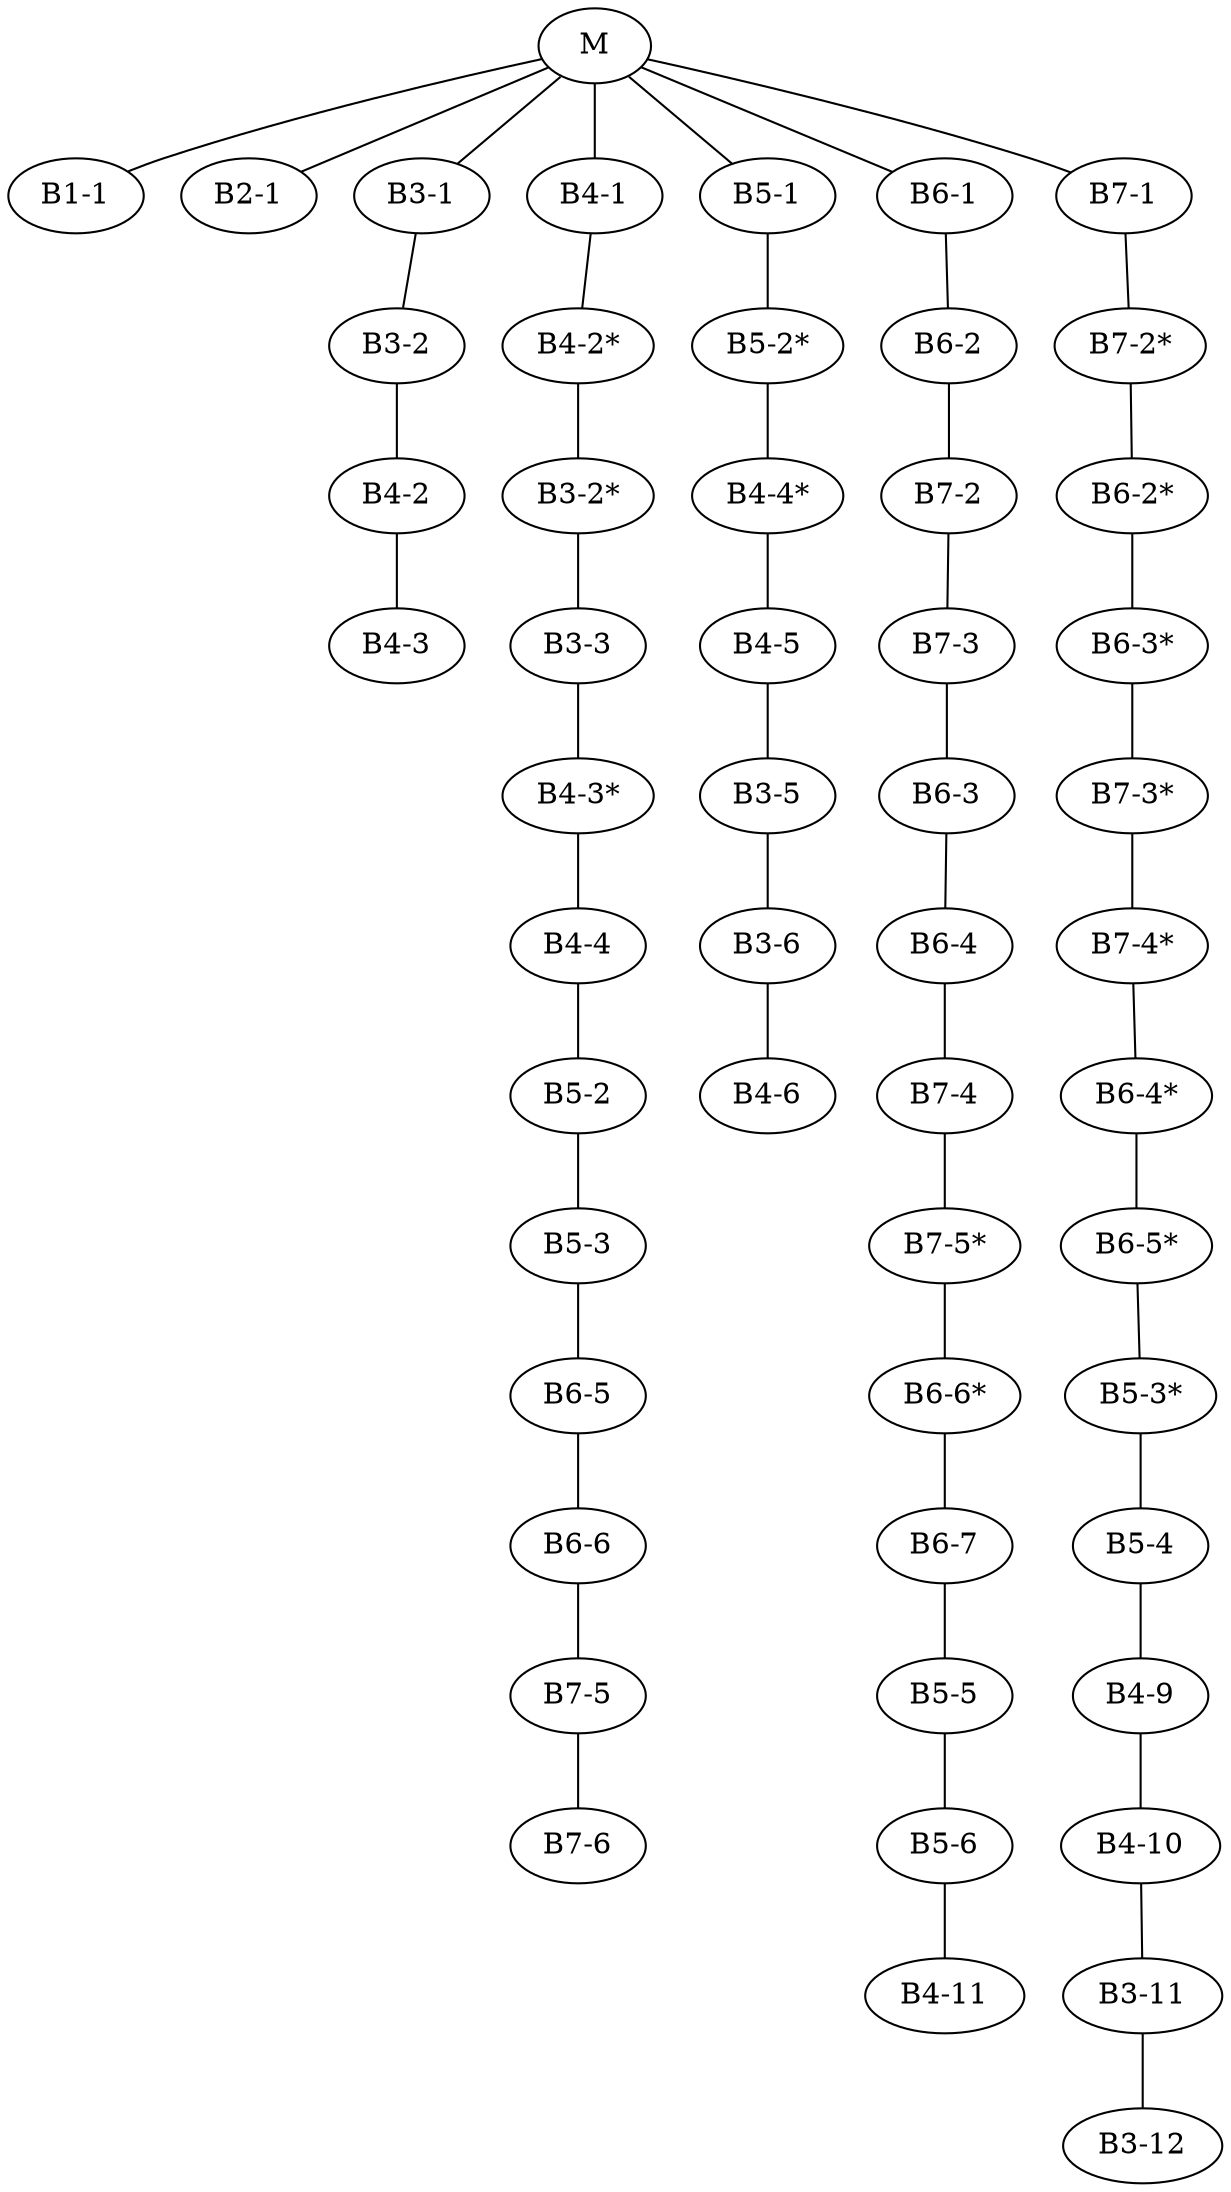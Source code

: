 graph Gulosa {
	"M" -- "B1-1"
	"M" -- "B2-1"
	"M" -- "B3-1"
	"B3-1" -- "B3-2"
	"B3-2" -- "B4-2"
	"B4-2" -- "B4-3"
	"M" -- "B4-1"
	"B4-1" -- "B4-2*"
	"B4-2*" -- "B3-2*"
	"B3-2*" -- "B3-3"
	"B3-3" -- "B4-3*"
	"B4-3*" -- "B4-4"
	"B4-4" -- "B5-2"
	"B5-2" -- "B5-3"
	"B5-3" -- "B6-5"
	"B6-5" -- "B6-6"
	"B6-6" -- "B7-5"
	"B7-5" -- "B7-6"
	"M" -- "B5-1"
	"B5-1" -- "B5-2*"
	"B5-2*" -- "B4-4*"
	"B4-4*" -- "B4-5"
	"B4-5" -- "B3-5"
	"B3-5" -- "B3-6"
	"B3-6" -- "B4-6"
	"M" -- "B6-1"
	"B6-1" -- "B6-2"
	"B6-2" -- "B7-2"
	"B7-2" -- "B7-3"
	"B7-3" -- "B6-3"
	"B6-3" -- "B6-4"
	"B6-4" -- "B7-4"
	"B7-4" -- "B7-5*"
	"B7-5*" -- "B6-6*"
	"B6-6*" -- "B6-7"
	"B6-7" -- "B5-5"
	"B5-5" -- "B5-6"
	"B5-6" -- "B4-11"
	"M" -- "B7-1"
	"B7-1" -- "B7-2*"
	"B7-2*" -- "B6-2*"
	"B6-2*" -- "B6-3*"
	"B6-3*" -- "B7-3*"
	"B7-3*" -- "B7-4*"
	"B7-4*" -- "B6-4*"
	"B6-4*" -- "B6-5*"
	"B6-5*" -- "B5-3*"
	"B5-3*" -- "B5-4"
	"B5-4" -- "B4-9"
	"B4-9" -- "B4-10"
	"B4-10" -- "B3-11"
	"B3-11" -- "B3-12"
}